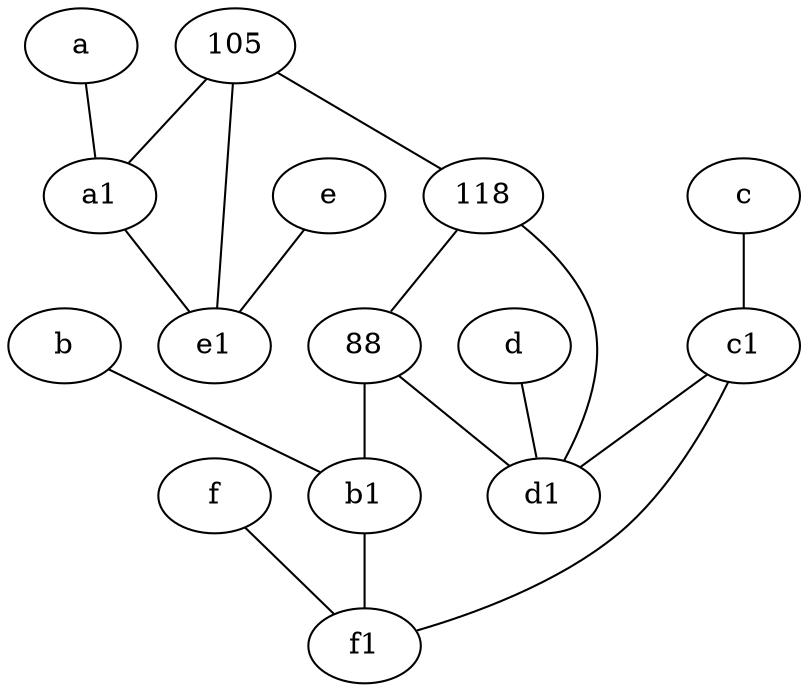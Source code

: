 graph {
	node [labelfontsize=50]
	f [labelfontsize=50 pos="3,9!"]
	d1 [labelfontsize=50 pos="3,5!"]
	c [labelfontsize=50 pos="4.5,2!"]
	e [labelfontsize=50 pos="7,9!"]
	c1 [labelfontsize=50 pos="4.5,3!"]
	d [labelfontsize=50 pos="2,5!"]
	b1 [labelfontsize=50 pos="9,4!"]
	a [labelfontsize=50 pos="8,2!"]
	a1 [labelfontsize=50 pos="8,3!"]
	b [labelfontsize=50 pos="10,4!"]
	f1 [labelfontsize=50 pos="3,8!"]
	e1 [labelfontsize=50 pos="7,7!"]
	118 [labelfontsize=50]
	105 [labelfontsize=50]
	88 [labelfontsize=50]
	a1 -- e1
	b1 -- f1
	d -- d1
	f -- f1
	c1 -- d1
	e -- e1
	105 -- a1
	105 -- 118
	c1 -- f1
	118 -- d1
	118 -- 88
	c -- c1
	105 -- e1
	88 -- d1
	88 -- b1
	a -- a1
	b -- b1
}
